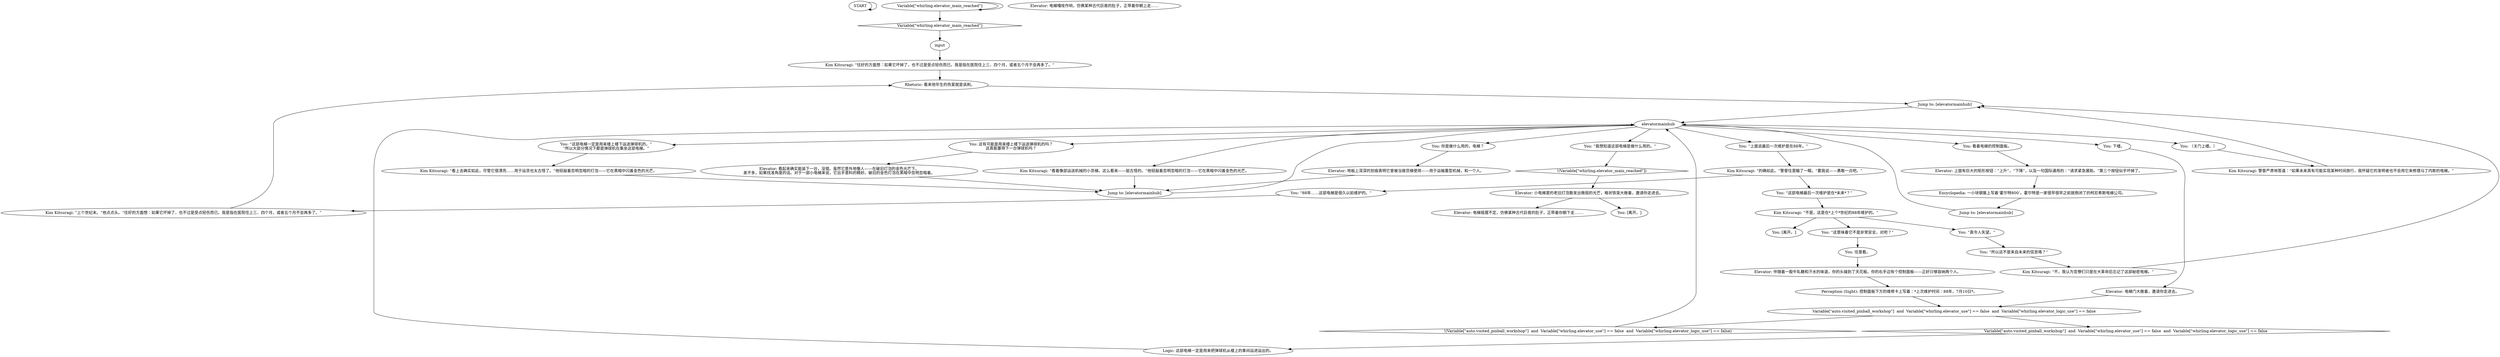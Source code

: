 # WHIRLING F1 / ELEVATOR
# 1. You experience the lovely elevator and wonder what it was used for.
#2. You can go up and down.
# ==================================================
digraph G {
	  0 [label="START"];
	  1 [label="input"];
	  2 [label="Elevator: 电梯门大敞着，邀请你走进去。"];
	  3 [label="Elevator: 电梯摇摆不定，仿佛某种古代巨兽的肚子，正带着你朝下走……."];
	  4 [label="You: 往里看。"];
	  5 [label="Kim Kitsuragi: “往好的方面想：如果它坏掉了，也不过是受点轻伤而已。我是指在医院住上三、四个月，或者五个月不会再多了。”"];
	  6 [label="Variable[\"whirling.elevator_main_reached\"]"];
	  7 [label="Variable[\"whirling.elevator_main_reached\"]", shape=diamond];
	  8 [label="!(Variable[\"whirling.elevator_main_reached\"])", shape=diamond];
	  9 [label="Kim Kitsuragi: “看着像部运送机械的小货梯。这么看来——挺古怪的。”他轻敲着忽明忽暗的灯泡——它在黑暗中闪着金色的光芒。"];
	  10 [label="You: “这部电梯一定是用来楼上楼下运送弹球机的。”\n“所以大部分情况下都是弹球机在乘坐这部电梯。”"];
	  11 [label="You: 下楼。"];
	  12 [label="You: （关门上楼。）"];
	  13 [label="You: [离开。]"];
	  14 [label="You: “所以这不是来自未来的信息咯？”"];
	  15 [label="Kim Kitsuragi: 警督严肃地答道：“如果未来真有可能实现某种时间旅行，我怀疑它的发明者也不会用它来修理马丁内斯的电梯。”"];
	  16 [label="Elevator: 电梯嘎吱作响，仿佛某种古代巨兽的肚子，正带着你朝上走……"];
	  17 [label="Kim Kitsuragi: “不，我认为官僚们只是在大革命后忘记了这部秘密电梯。”"];
	  18 [label="Logic: 这部电梯一定是用来把弹球机从楼上的車间运进运出的。"];
	  19 [label="elevatormainhub"];
	  20 [label="You: 看着电梯的控制面板。"];
	  21 [label="You: “这部电梯最后一次维护是在*未来*？”"];
	  22 [label="Elevator: 小电梯里的老旧灯泡散发出微弱的光芒，格状铁笼大敞着，邀请你走进去。"];
	  23 [label="You: “这意味着它不是非常安全，对吧？”"];
	  24 [label="Elevator: 地板上深深的划痕表明它曾被当做货梯使用——用于运输重型机械，和一个人。"];
	  25 [label="Kim Kitsuragi: “看上去确实如此，尽管它很漂亮……用于运货也太古怪了。”他轻敲着忽明忽暗的灯泡——它在黑暗中闪着金色的光芒。"];
	  26 [label="You: 这有可能是用来楼上楼下运送弹球机的吗？\n这真能塞得下一台弹球机吗？"];
	  27 [label="You: “真令人失望。”"];
	  28 [label="You: “我想知道这部电梯是做什么用的。”"];
	  29 [label="Jump to: [elevatormainhub]"];
	  30 [label="Jump to: [elevatormainhub]"];
	  31 [label="Elevator: 看起来确实能装下一台，没错。虽然它意外地像人——在破旧灯泡的金色光芒下。\n差不多，如果找准角度的话。对于一部小电梯来说，它出乎意料的精妙。破旧的金色灯泡在黑暗中忽明忽暗着。"];
	  32 [label="Elevator: 伴随着一股牛轧糖和汗水的味道，你的头碰到了天花板。你的右手边有个控制面板——正好只够容纳两个人。"];
	  33 [label="Elevator: 上面有巨大的矩形按钮：“上升”，“下降”，以及一句国际通用的：“请求紧急援助。”第三个按钮似乎坏掉了。"];
	  34 [label="Kim Kitsuragi: “不是，这是在*上个*世纪的88年维护的。”"];
	  35 [label="Variable[\"auto.visited_pinball_workshop\"]  and  Variable[\"whirling.elevator_use\"] == false  and  Variable[\"whirling.elevator_logic_use\"] == false"];
	  36 [label="Variable[\"auto.visited_pinball_workshop\"]  and  Variable[\"whirling.elevator_use\"] == false  and  Variable[\"whirling.elevator_logic_use\"] == false", shape=diamond];
	  37 [label="!(Variable[\"auto.visited_pinball_workshop\"]  and  Variable[\"whirling.elevator_use\"] == false  and  Variable[\"whirling.elevator_logic_use\"] == false)", shape=diamond];
	  38 [label="Jump to: [elevatormainhub]"];
	  39 [label="Perception (Sight): 控制面板下方的维修卡上写着：*上次维护时间：88年，7月10日*。"];
	  40 [label="You: 你是做什么用的，电梯？"];
	  41 [label="Kim Kitsuragi: “上个世纪末。”他点点头。“往好的方面想：如果它坏掉了，也不过是受点轻伤而已。我是指在医院住上三、四个月，或者五个月不会再多了。”"];
	  42 [label="Kim Kitsuragi: “的确如此。”警督往里瞄了一眼。“要我说——勇敢一点吧。”"];
	  43 [label="You: “88年……这部电梯是很久以前维护的。”"];
	  44 [label="You: [离开。]"];
	  45 [label="Encyclopedia: 一小块钢匾上写着‘霍尔特800’。霍尔特是一家很早很早之前就倒闭了的柯尼希斯电梯公司。"];
	  46 [label="You: “上面说最后一次维护是在88年。”"];
	  47 [label="Rhetoric: 看来他毕生的热爱就是讽刺。"];
	  0 -> 0
	  1 -> 5
	  2 -> 35
	  4 -> 32
	  5 -> 47
	  6 -> 6
	  6 -> 7
	  7 -> 1
	  8 -> 22
	  9 -> 30
	  10 -> 25
	  11 -> 2
	  12 -> 15
	  14 -> 17
	  15 -> 38
	  17 -> 38
	  18 -> 19
	  19 -> 40
	  19 -> 9
	  19 -> 10
	  19 -> 11
	  19 -> 12
	  19 -> 46
	  19 -> 20
	  19 -> 26
	  19 -> 28
	  20 -> 33
	  21 -> 34
	  22 -> 3
	  22 -> 44
	  23 -> 4
	  24 -> 30
	  25 -> 30
	  26 -> 31
	  27 -> 14
	  28 -> 8
	  29 -> 19
	  30 -> 19
	  31 -> 30
	  32 -> 39
	  33 -> 45
	  34 -> 27
	  34 -> 13
	  34 -> 23
	  35 -> 36
	  35 -> 37
	  36 -> 18
	  37 -> 19
	  38 -> 19
	  39 -> 35
	  40 -> 24
	  41 -> 47
	  42 -> 43
	  42 -> 21
	  43 -> 41
	  45 -> 29
	  46 -> 42
	  47 -> 38
}

